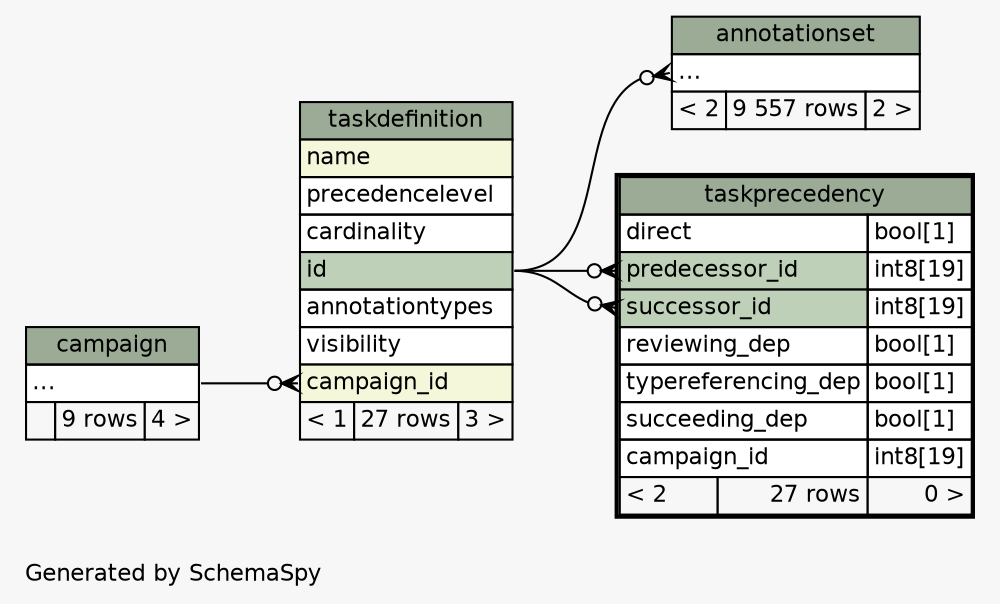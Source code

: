 // dot 2.38.0 on Linux 4.10.0-42-generic
// SchemaSpy rev 590
digraph "twoDegreesRelationshipsDiagram" {
  graph [
    rankdir="RL"
    bgcolor="#f7f7f7"
    label="\nGenerated by SchemaSpy"
    labeljust="l"
    nodesep="0.18"
    ranksep="0.46"
    fontname="Helvetica"
    fontsize="11"
  ];
  node [
    fontname="Helvetica"
    fontsize="11"
    shape="plaintext"
  ];
  edge [
    arrowsize="0.8"
  ];
  "annotationset":"elipses":w -> "taskdefinition":"id":e [arrowhead=none dir=back arrowtail=crowodot];
  "taskdefinition":"campaign_id":w -> "campaign":"elipses":e [arrowhead=none dir=back arrowtail=crowodot];
  "taskprecedency":"predecessor_id":w -> "taskdefinition":"id":e [arrowhead=none dir=back arrowtail=crowodot];
  "taskprecedency":"successor_id":w -> "taskdefinition":"id":e [arrowhead=none dir=back arrowtail=crowodot];
  "annotationset" [
    label=<
    <TABLE BORDER="0" CELLBORDER="1" CELLSPACING="0" BGCOLOR="#ffffff">
      <TR><TD COLSPAN="3" BGCOLOR="#9bab96" ALIGN="CENTER">annotationset</TD></TR>
      <TR><TD PORT="elipses" COLSPAN="3" ALIGN="LEFT">...</TD></TR>
      <TR><TD ALIGN="LEFT" BGCOLOR="#f7f7f7">&lt; 2</TD><TD ALIGN="RIGHT" BGCOLOR="#f7f7f7">9 557 rows</TD><TD ALIGN="RIGHT" BGCOLOR="#f7f7f7">2 &gt;</TD></TR>
    </TABLE>>
    URL="annotationset.html"
    tooltip="annotationset"
  ];
  "campaign" [
    label=<
    <TABLE BORDER="0" CELLBORDER="1" CELLSPACING="0" BGCOLOR="#ffffff">
      <TR><TD COLSPAN="3" BGCOLOR="#9bab96" ALIGN="CENTER">campaign</TD></TR>
      <TR><TD PORT="elipses" COLSPAN="3" ALIGN="LEFT">...</TD></TR>
      <TR><TD ALIGN="LEFT" BGCOLOR="#f7f7f7">  </TD><TD ALIGN="RIGHT" BGCOLOR="#f7f7f7">9 rows</TD><TD ALIGN="RIGHT" BGCOLOR="#f7f7f7">4 &gt;</TD></TR>
    </TABLE>>
    URL="campaign.html"
    tooltip="campaign"
  ];
  "taskdefinition" [
    label=<
    <TABLE BORDER="0" CELLBORDER="1" CELLSPACING="0" BGCOLOR="#ffffff">
      <TR><TD COLSPAN="3" BGCOLOR="#9bab96" ALIGN="CENTER">taskdefinition</TD></TR>
      <TR><TD PORT="name" COLSPAN="3" BGCOLOR="#f4f7da" ALIGN="LEFT">name</TD></TR>
      <TR><TD PORT="precedencelevel" COLSPAN="3" ALIGN="LEFT">precedencelevel</TD></TR>
      <TR><TD PORT="cardinality" COLSPAN="3" ALIGN="LEFT">cardinality</TD></TR>
      <TR><TD PORT="id" COLSPAN="3" BGCOLOR="#bed1b8" ALIGN="LEFT">id</TD></TR>
      <TR><TD PORT="annotationtypes" COLSPAN="3" ALIGN="LEFT">annotationtypes</TD></TR>
      <TR><TD PORT="visibility" COLSPAN="3" ALIGN="LEFT">visibility</TD></TR>
      <TR><TD PORT="campaign_id" COLSPAN="3" BGCOLOR="#f4f7da" ALIGN="LEFT">campaign_id</TD></TR>
      <TR><TD ALIGN="LEFT" BGCOLOR="#f7f7f7">&lt; 1</TD><TD ALIGN="RIGHT" BGCOLOR="#f7f7f7">27 rows</TD><TD ALIGN="RIGHT" BGCOLOR="#f7f7f7">3 &gt;</TD></TR>
    </TABLE>>
    URL="taskdefinition.html"
    tooltip="taskdefinition"
  ];
  "taskprecedency" [
    label=<
    <TABLE BORDER="2" CELLBORDER="1" CELLSPACING="0" BGCOLOR="#ffffff">
      <TR><TD COLSPAN="3" BGCOLOR="#9bab96" ALIGN="CENTER">taskprecedency</TD></TR>
      <TR><TD PORT="direct" COLSPAN="2" ALIGN="LEFT">direct</TD><TD PORT="direct.type" ALIGN="LEFT">bool[1]</TD></TR>
      <TR><TD PORT="predecessor_id" COLSPAN="2" BGCOLOR="#bed1b8" ALIGN="LEFT">predecessor_id</TD><TD PORT="predecessor_id.type" ALIGN="LEFT">int8[19]</TD></TR>
      <TR><TD PORT="successor_id" COLSPAN="2" BGCOLOR="#bed1b8" ALIGN="LEFT">successor_id</TD><TD PORT="successor_id.type" ALIGN="LEFT">int8[19]</TD></TR>
      <TR><TD PORT="reviewing_dep" COLSPAN="2" ALIGN="LEFT">reviewing_dep</TD><TD PORT="reviewing_dep.type" ALIGN="LEFT">bool[1]</TD></TR>
      <TR><TD PORT="typereferencing_dep" COLSPAN="2" ALIGN="LEFT">typereferencing_dep</TD><TD PORT="typereferencing_dep.type" ALIGN="LEFT">bool[1]</TD></TR>
      <TR><TD PORT="succeeding_dep" COLSPAN="2" ALIGN="LEFT">succeeding_dep</TD><TD PORT="succeeding_dep.type" ALIGN="LEFT">bool[1]</TD></TR>
      <TR><TD PORT="campaign_id" COLSPAN="2" ALIGN="LEFT">campaign_id</TD><TD PORT="campaign_id.type" ALIGN="LEFT">int8[19]</TD></TR>
      <TR><TD ALIGN="LEFT" BGCOLOR="#f7f7f7">&lt; 2</TD><TD ALIGN="RIGHT" BGCOLOR="#f7f7f7">27 rows</TD><TD ALIGN="RIGHT" BGCOLOR="#f7f7f7">0 &gt;</TD></TR>
    </TABLE>>
    URL="taskprecedency.html"
    tooltip="taskprecedency"
  ];
}
